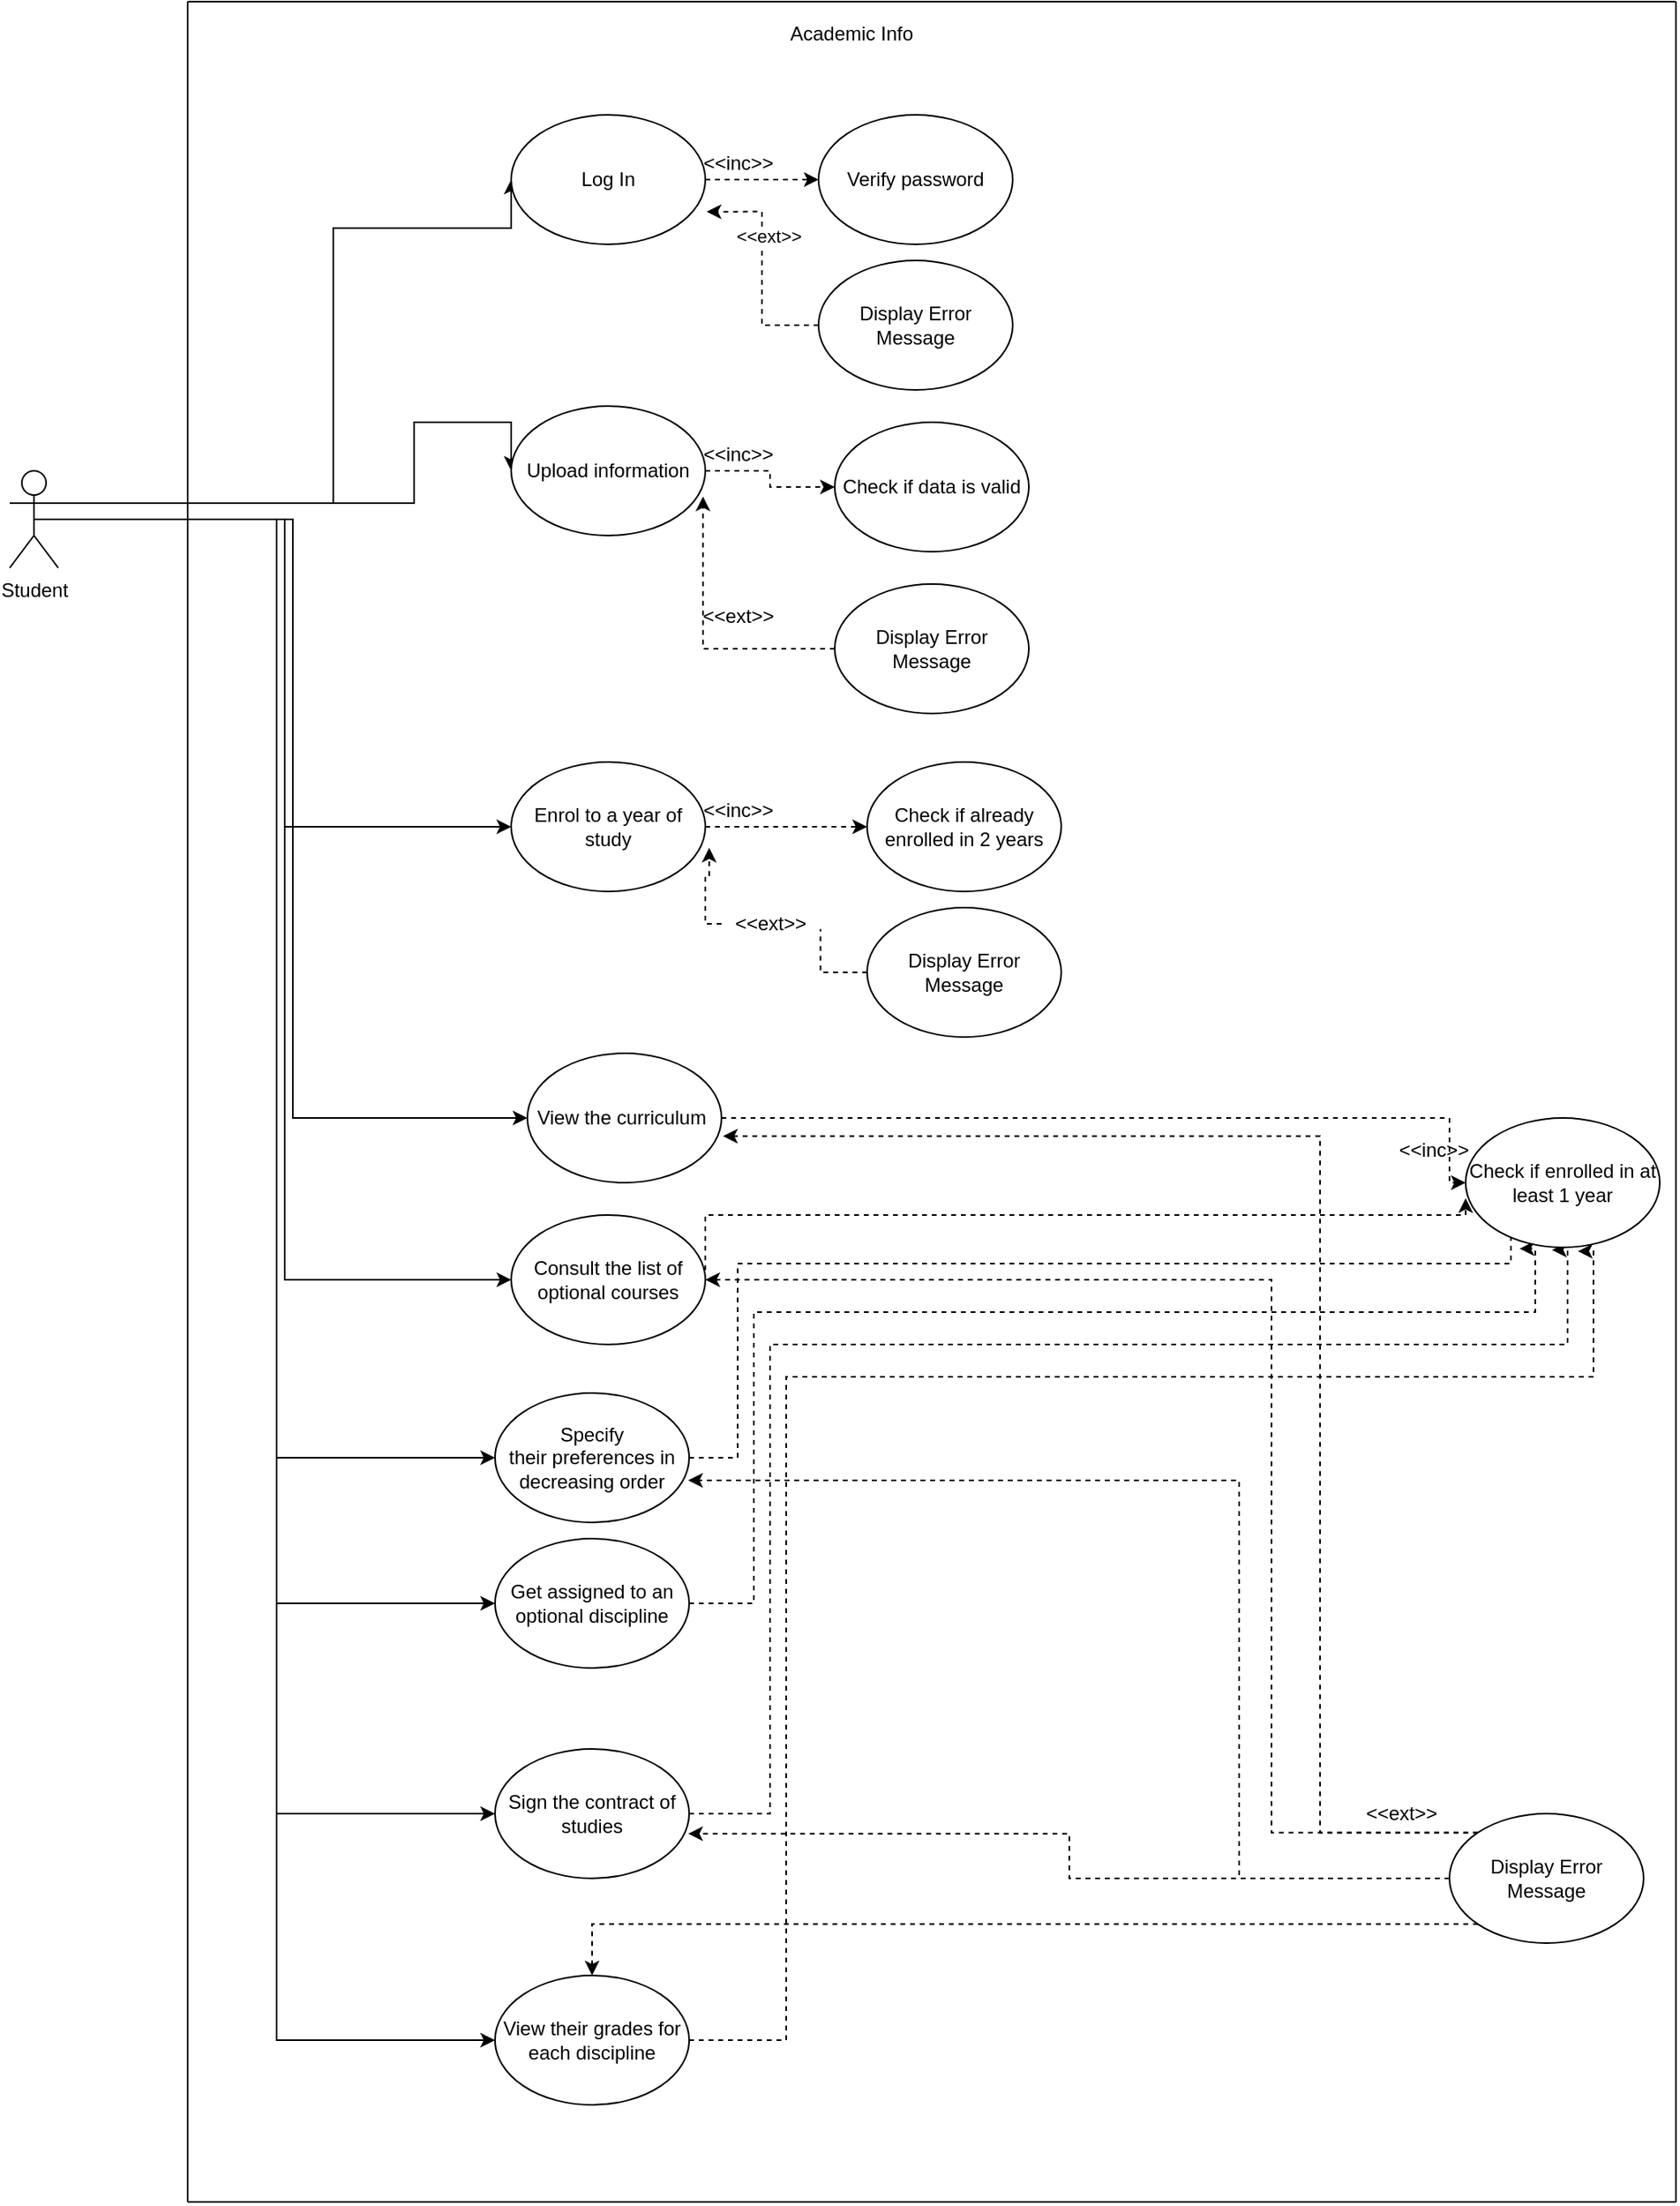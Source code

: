 <mxfile version="17.1.2" type="device"><diagram id="Ifw1mdcxxD01p3pMQ9GC" name="Page-1"><mxGraphModel dx="2424" dy="2060" grid="1" gridSize="10" guides="1" tooltips="1" connect="1" arrows="1" fold="1" page="1" pageScale="1" pageWidth="827" pageHeight="1169" math="0" shadow="0"><root><mxCell id="0"/><mxCell id="1" parent="0"/><mxCell id="pfWZykfjwaoLypPJ-LVU-12" style="edgeStyle=orthogonalEdgeStyle;rounded=0;orthogonalLoop=1;jettySize=auto;html=1;exitX=0.5;exitY=0.5;exitDx=0;exitDy=0;exitPerimeter=0;entryX=0;entryY=0.5;entryDx=0;entryDy=0;" parent="1" source="pfWZykfjwaoLypPJ-LVU-1" target="pfWZykfjwaoLypPJ-LVU-11" edge="1"><mxGeometry relative="1" as="geometry"><Array as="points"><mxPoint x="-30" y="-290"/><mxPoint x="-30" y="-460"/></Array></mxGeometry></mxCell><mxCell id="pfWZykfjwaoLypPJ-LVU-14" style="edgeStyle=orthogonalEdgeStyle;rounded=0;orthogonalLoop=1;jettySize=auto;html=1;exitX=0.5;exitY=0.5;exitDx=0;exitDy=0;exitPerimeter=0;entryX=0;entryY=0.5;entryDx=0;entryDy=0;" parent="1" source="pfWZykfjwaoLypPJ-LVU-1" target="pfWZykfjwaoLypPJ-LVU-13" edge="1"><mxGeometry relative="1" as="geometry"/></mxCell><mxCell id="pfWZykfjwaoLypPJ-LVU-16" style="edgeStyle=orthogonalEdgeStyle;rounded=0;orthogonalLoop=1;jettySize=auto;html=1;exitX=0.5;exitY=0.5;exitDx=0;exitDy=0;exitPerimeter=0;entryX=0;entryY=0.5;entryDx=0;entryDy=0;" parent="1" source="pfWZykfjwaoLypPJ-LVU-1" target="pfWZykfjwaoLypPJ-LVU-15" edge="1"><mxGeometry relative="1" as="geometry"><Array as="points"><mxPoint x="20" y="-290"/><mxPoint x="20" y="-340"/></Array></mxGeometry></mxCell><mxCell id="pfWZykfjwaoLypPJ-LVU-18" style="edgeStyle=orthogonalEdgeStyle;rounded=0;orthogonalLoop=1;jettySize=auto;html=1;exitX=0.5;exitY=0.5;exitDx=0;exitDy=0;exitPerimeter=0;entryX=0;entryY=0.5;entryDx=0;entryDy=0;" parent="1" source="pfWZykfjwaoLypPJ-LVU-1" target="pfWZykfjwaoLypPJ-LVU-17" edge="1"><mxGeometry relative="1" as="geometry"/></mxCell><mxCell id="pfWZykfjwaoLypPJ-LVU-20" style="edgeStyle=orthogonalEdgeStyle;rounded=0;orthogonalLoop=1;jettySize=auto;html=1;exitX=0.5;exitY=0.5;exitDx=0;exitDy=0;exitPerimeter=0;entryX=0;entryY=0.5;entryDx=0;entryDy=0;" parent="1" source="pfWZykfjwaoLypPJ-LVU-1" target="pfWZykfjwaoLypPJ-LVU-19" edge="1"><mxGeometry relative="1" as="geometry"/></mxCell><mxCell id="pfWZykfjwaoLypPJ-LVU-22" style="edgeStyle=orthogonalEdgeStyle;rounded=0;orthogonalLoop=1;jettySize=auto;html=1;exitX=0.5;exitY=0.5;exitDx=0;exitDy=0;exitPerimeter=0;entryX=0;entryY=0.5;entryDx=0;entryDy=0;" parent="1" source="pfWZykfjwaoLypPJ-LVU-1" target="pfWZykfjwaoLypPJ-LVU-21" edge="1"><mxGeometry relative="1" as="geometry"/></mxCell><mxCell id="pfWZykfjwaoLypPJ-LVU-24" style="edgeStyle=orthogonalEdgeStyle;rounded=0;orthogonalLoop=1;jettySize=auto;html=1;exitX=0.5;exitY=0.5;exitDx=0;exitDy=0;exitPerimeter=0;entryX=0;entryY=0.5;entryDx=0;entryDy=0;" parent="1" source="pfWZykfjwaoLypPJ-LVU-1" target="pfWZykfjwaoLypPJ-LVU-23" edge="1"><mxGeometry relative="1" as="geometry"/></mxCell><mxCell id="pfWZykfjwaoLypPJ-LVU-26" style="edgeStyle=orthogonalEdgeStyle;rounded=0;orthogonalLoop=1;jettySize=auto;html=1;exitX=0.5;exitY=0.5;exitDx=0;exitDy=0;exitPerimeter=0;entryX=0;entryY=0.5;entryDx=0;entryDy=0;" parent="1" source="pfWZykfjwaoLypPJ-LVU-1" target="pfWZykfjwaoLypPJ-LVU-25" edge="1"><mxGeometry relative="1" as="geometry"/></mxCell><mxCell id="pfWZykfjwaoLypPJ-LVU-28" style="edgeStyle=orthogonalEdgeStyle;rounded=0;orthogonalLoop=1;jettySize=auto;html=1;exitX=0.5;exitY=0.5;exitDx=0;exitDy=0;exitPerimeter=0;entryX=0;entryY=0.5;entryDx=0;entryDy=0;" parent="1" source="pfWZykfjwaoLypPJ-LVU-1" target="pfWZykfjwaoLypPJ-LVU-27" edge="1"><mxGeometry relative="1" as="geometry"/></mxCell><mxCell id="pfWZykfjwaoLypPJ-LVU-1" value="Student" style="shape=umlActor;verticalLabelPosition=bottom;verticalAlign=top;html=1;outlineConnect=0;" parent="1" vertex="1"><mxGeometry x="-230" y="-310" width="30" height="60" as="geometry"/></mxCell><mxCell id="pfWZykfjwaoLypPJ-LVU-30" style="edgeStyle=orthogonalEdgeStyle;rounded=0;orthogonalLoop=1;jettySize=auto;html=1;exitX=1;exitY=0.5;exitDx=0;exitDy=0;entryX=0;entryY=0.5;entryDx=0;entryDy=0;dashed=1;" parent="1" source="pfWZykfjwaoLypPJ-LVU-11" target="pfWZykfjwaoLypPJ-LVU-29" edge="1"><mxGeometry relative="1" as="geometry"/></mxCell><mxCell id="pfWZykfjwaoLypPJ-LVU-11" value="Log In" style="ellipse;whiteSpace=wrap;html=1;" parent="1" vertex="1"><mxGeometry x="80" y="-530" width="120" height="80" as="geometry"/></mxCell><mxCell id="pfWZykfjwaoLypPJ-LVU-44" style="edgeStyle=orthogonalEdgeStyle;rounded=0;orthogonalLoop=1;jettySize=auto;html=1;exitX=1;exitY=0.5;exitDx=0;exitDy=0;entryX=0;entryY=0.5;entryDx=0;entryDy=0;dashed=1;" parent="1" source="pfWZykfjwaoLypPJ-LVU-13" target="pfWZykfjwaoLypPJ-LVU-42" edge="1"><mxGeometry relative="1" as="geometry"/></mxCell><mxCell id="pfWZykfjwaoLypPJ-LVU-13" value="Enrol to a year of study" style="ellipse;whiteSpace=wrap;html=1;" parent="1" vertex="1"><mxGeometry x="80" y="-130" width="120" height="80" as="geometry"/></mxCell><mxCell id="pfWZykfjwaoLypPJ-LVU-37" style="edgeStyle=orthogonalEdgeStyle;rounded=0;orthogonalLoop=1;jettySize=auto;html=1;exitX=1;exitY=0.5;exitDx=0;exitDy=0;entryX=0;entryY=0.5;entryDx=0;entryDy=0;dashed=1;" parent="1" source="pfWZykfjwaoLypPJ-LVU-15" target="pfWZykfjwaoLypPJ-LVU-36" edge="1"><mxGeometry relative="1" as="geometry"/></mxCell><mxCell id="pfWZykfjwaoLypPJ-LVU-15" value="Upload information" style="ellipse;whiteSpace=wrap;html=1;" parent="1" vertex="1"><mxGeometry x="80" y="-350" width="120" height="80" as="geometry"/></mxCell><mxCell id="V_DAbcqPA9rKKdh40VSJ-1" style="edgeStyle=orthogonalEdgeStyle;rounded=0;orthogonalLoop=1;jettySize=auto;html=1;exitX=1;exitY=0.5;exitDx=0;exitDy=0;entryX=0;entryY=0.5;entryDx=0;entryDy=0;dashed=1;" edge="1" parent="1" source="pfWZykfjwaoLypPJ-LVU-17" target="pfWZykfjwaoLypPJ-LVU-49"><mxGeometry relative="1" as="geometry"><Array as="points"><mxPoint x="660" y="90"/><mxPoint x="660" y="130"/></Array></mxGeometry></mxCell><mxCell id="pfWZykfjwaoLypPJ-LVU-17" value="View the curriculum&amp;nbsp;" style="ellipse;whiteSpace=wrap;html=1;" parent="1" vertex="1"><mxGeometry x="90" y="50" width="120" height="80" as="geometry"/></mxCell><mxCell id="V_DAbcqPA9rKKdh40VSJ-2" style="edgeStyle=orthogonalEdgeStyle;rounded=0;orthogonalLoop=1;jettySize=auto;html=1;exitX=1;exitY=0.5;exitDx=0;exitDy=0;entryX=-0.002;entryY=0.62;entryDx=0;entryDy=0;entryPerimeter=0;dashed=1;" edge="1" parent="1" source="pfWZykfjwaoLypPJ-LVU-19" target="pfWZykfjwaoLypPJ-LVU-49"><mxGeometry relative="1" as="geometry"><Array as="points"><mxPoint x="200" y="150"/><mxPoint x="670" y="150"/><mxPoint x="670" y="140"/></Array></mxGeometry></mxCell><mxCell id="pfWZykfjwaoLypPJ-LVU-19" value="Consult the list of optional courses" style="ellipse;whiteSpace=wrap;html=1;" parent="1" vertex="1"><mxGeometry x="80" y="150" width="120" height="80" as="geometry"/></mxCell><mxCell id="V_DAbcqPA9rKKdh40VSJ-3" style="edgeStyle=orthogonalEdgeStyle;rounded=0;orthogonalLoop=1;jettySize=auto;html=1;exitX=1;exitY=0.5;exitDx=0;exitDy=0;dashed=1;entryX=0;entryY=1;entryDx=0;entryDy=0;" edge="1" parent="1" source="pfWZykfjwaoLypPJ-LVU-21" target="pfWZykfjwaoLypPJ-LVU-49"><mxGeometry relative="1" as="geometry"><Array as="points"><mxPoint x="220" y="300"/><mxPoint x="220" y="180"/><mxPoint x="698" y="180"/></Array></mxGeometry></mxCell><mxCell id="pfWZykfjwaoLypPJ-LVU-21" value="Specify &lt;br/&gt;their preferences in decreasing order" style="ellipse;whiteSpace=wrap;html=1;" parent="1" vertex="1"><mxGeometry x="70" y="260" width="120" height="80" as="geometry"/></mxCell><mxCell id="V_DAbcqPA9rKKdh40VSJ-4" style="edgeStyle=orthogonalEdgeStyle;rounded=0;orthogonalLoop=1;jettySize=auto;html=1;exitX=1;exitY=0.5;exitDx=0;exitDy=0;entryX=0.278;entryY=1.01;entryDx=0;entryDy=0;entryPerimeter=0;dashed=1;" edge="1" parent="1" source="pfWZykfjwaoLypPJ-LVU-23" target="pfWZykfjwaoLypPJ-LVU-49"><mxGeometry relative="1" as="geometry"><Array as="points"><mxPoint x="230" y="390"/><mxPoint x="230" y="210"/><mxPoint x="713" y="210"/></Array></mxGeometry></mxCell><mxCell id="pfWZykfjwaoLypPJ-LVU-23" value="Get assigned to an optional discipline" style="ellipse;whiteSpace=wrap;html=1;" parent="1" vertex="1"><mxGeometry x="70" y="350" width="120" height="80" as="geometry"/></mxCell><mxCell id="V_DAbcqPA9rKKdh40VSJ-5" style="edgeStyle=orthogonalEdgeStyle;rounded=0;orthogonalLoop=1;jettySize=auto;html=1;exitX=1;exitY=0.5;exitDx=0;exitDy=0;entryX=0.445;entryY=1.02;entryDx=0;entryDy=0;entryPerimeter=0;dashed=1;" edge="1" parent="1" source="pfWZykfjwaoLypPJ-LVU-25" target="pfWZykfjwaoLypPJ-LVU-49"><mxGeometry relative="1" as="geometry"><Array as="points"><mxPoint x="240" y="520"/><mxPoint x="240" y="230"/><mxPoint x="733" y="230"/></Array></mxGeometry></mxCell><mxCell id="pfWZykfjwaoLypPJ-LVU-25" value="Sign the contract of studies" style="ellipse;whiteSpace=wrap;html=1;" parent="1" vertex="1"><mxGeometry x="70" y="480" width="120" height="80" as="geometry"/></mxCell><mxCell id="V_DAbcqPA9rKKdh40VSJ-6" style="edgeStyle=orthogonalEdgeStyle;rounded=0;orthogonalLoop=1;jettySize=auto;html=1;exitX=1;exitY=0.5;exitDx=0;exitDy=0;entryX=0.578;entryY=1.03;entryDx=0;entryDy=0;entryPerimeter=0;dashed=1;" edge="1" parent="1" source="pfWZykfjwaoLypPJ-LVU-27" target="pfWZykfjwaoLypPJ-LVU-49"><mxGeometry relative="1" as="geometry"><Array as="points"><mxPoint x="250" y="660"/><mxPoint x="250" y="250"/><mxPoint x="749" y="250"/></Array></mxGeometry></mxCell><mxCell id="pfWZykfjwaoLypPJ-LVU-27" value="View their grades for each discipline" style="ellipse;whiteSpace=wrap;html=1;" parent="1" vertex="1"><mxGeometry x="70" y="620" width="120" height="80" as="geometry"/></mxCell><mxCell id="pfWZykfjwaoLypPJ-LVU-29" value="Verify password" style="ellipse;whiteSpace=wrap;html=1;" parent="1" vertex="1"><mxGeometry x="270" y="-530" width="120" height="80" as="geometry"/></mxCell><mxCell id="pfWZykfjwaoLypPJ-LVU-34" style="edgeStyle=orthogonalEdgeStyle;rounded=0;orthogonalLoop=1;jettySize=auto;html=1;exitX=0;exitY=0.5;exitDx=0;exitDy=0;entryX=1.007;entryY=0.748;entryDx=0;entryDy=0;entryPerimeter=0;dashed=1;" parent="1" source="pfWZykfjwaoLypPJ-LVU-31" target="pfWZykfjwaoLypPJ-LVU-11" edge="1"><mxGeometry relative="1" as="geometry"/></mxCell><mxCell id="pfWZykfjwaoLypPJ-LVU-35" value="&amp;lt;&amp;lt;ext&amp;gt;&amp;gt;" style="edgeLabel;html=1;align=center;verticalAlign=middle;resizable=0;points=[];" parent="pfWZykfjwaoLypPJ-LVU-34" vertex="1" connectable="0"><mxGeometry x="0.28" y="-4" relative="1" as="geometry"><mxPoint y="-1" as="offset"/></mxGeometry></mxCell><mxCell id="pfWZykfjwaoLypPJ-LVU-31" value="Display Error Message" style="ellipse;whiteSpace=wrap;html=1;" parent="1" vertex="1"><mxGeometry x="270" y="-440" width="120" height="80" as="geometry"/></mxCell><mxCell id="pfWZykfjwaoLypPJ-LVU-32" value="&amp;lt;&amp;lt;inc&amp;gt;&amp;gt;" style="text;html=1;align=center;verticalAlign=middle;resizable=0;points=[];autosize=1;strokeColor=none;fillColor=none;" parent="1" vertex="1"><mxGeometry x="190" y="-510" width="60" height="20" as="geometry"/></mxCell><mxCell id="pfWZykfjwaoLypPJ-LVU-36" value="Check if data is valid" style="ellipse;whiteSpace=wrap;html=1;" parent="1" vertex="1"><mxGeometry x="280" y="-340" width="120" height="80" as="geometry"/></mxCell><mxCell id="pfWZykfjwaoLypPJ-LVU-38" value="&amp;lt;&amp;lt;inc&amp;gt;&amp;gt;" style="text;html=1;align=center;verticalAlign=middle;resizable=0;points=[];autosize=1;strokeColor=none;fillColor=none;" parent="1" vertex="1"><mxGeometry x="190" y="-330" width="60" height="20" as="geometry"/></mxCell><mxCell id="pfWZykfjwaoLypPJ-LVU-40" style="edgeStyle=orthogonalEdgeStyle;rounded=0;orthogonalLoop=1;jettySize=auto;html=1;exitX=0;exitY=0.5;exitDx=0;exitDy=0;entryX=0.988;entryY=0.698;entryDx=0;entryDy=0;entryPerimeter=0;dashed=1;" parent="1" source="pfWZykfjwaoLypPJ-LVU-39" target="pfWZykfjwaoLypPJ-LVU-15" edge="1"><mxGeometry relative="1" as="geometry"/></mxCell><mxCell id="pfWZykfjwaoLypPJ-LVU-39" value="Display Error Message" style="ellipse;whiteSpace=wrap;html=1;" parent="1" vertex="1"><mxGeometry x="280" y="-240" width="120" height="80" as="geometry"/></mxCell><mxCell id="pfWZykfjwaoLypPJ-LVU-41" value="&amp;lt;&amp;lt;ext&amp;gt;&amp;gt;" style="text;html=1;align=center;verticalAlign=middle;resizable=0;points=[];autosize=1;strokeColor=none;fillColor=none;" parent="1" vertex="1"><mxGeometry x="190" y="-230" width="60" height="20" as="geometry"/></mxCell><mxCell id="pfWZykfjwaoLypPJ-LVU-42" value="Check if already enrolled in 2 years" style="ellipse;whiteSpace=wrap;html=1;" parent="1" vertex="1"><mxGeometry x="300" y="-130" width="120" height="80" as="geometry"/></mxCell><mxCell id="pfWZykfjwaoLypPJ-LVU-46" style="edgeStyle=orthogonalEdgeStyle;rounded=0;orthogonalLoop=1;jettySize=auto;html=1;exitX=0;exitY=0.5;exitDx=0;exitDy=0;entryX=1.02;entryY=0.662;entryDx=0;entryDy=0;entryPerimeter=0;dashed=1;startArrow=none;" parent="1" source="pfWZykfjwaoLypPJ-LVU-47" target="pfWZykfjwaoLypPJ-LVU-13" edge="1"><mxGeometry relative="1" as="geometry"><Array as="points"><mxPoint x="200" y="-30"/><mxPoint x="200" y="-60"/><mxPoint x="202" y="-60"/></Array></mxGeometry></mxCell><mxCell id="pfWZykfjwaoLypPJ-LVU-43" value="Display Error Message" style="ellipse;whiteSpace=wrap;html=1;" parent="1" vertex="1"><mxGeometry x="300" y="-40" width="120" height="80" as="geometry"/></mxCell><mxCell id="pfWZykfjwaoLypPJ-LVU-45" value="&amp;lt;&amp;lt;inc&amp;gt;&amp;gt;" style="text;html=1;align=center;verticalAlign=middle;resizable=0;points=[];autosize=1;strokeColor=none;fillColor=none;" parent="1" vertex="1"><mxGeometry x="190" y="-110" width="60" height="20" as="geometry"/></mxCell><mxCell id="pfWZykfjwaoLypPJ-LVU-47" value="&amp;lt;&amp;lt;ext&amp;gt;&amp;gt;" style="text;html=1;align=center;verticalAlign=middle;resizable=0;points=[];autosize=1;strokeColor=none;fillColor=none;" parent="1" vertex="1"><mxGeometry x="210" y="-40" width="60" height="20" as="geometry"/></mxCell><mxCell id="pfWZykfjwaoLypPJ-LVU-48" value="" style="edgeStyle=orthogonalEdgeStyle;rounded=0;orthogonalLoop=1;jettySize=auto;html=1;exitX=0;exitY=0.5;exitDx=0;exitDy=0;entryX=1.02;entryY=0.662;entryDx=0;entryDy=0;entryPerimeter=0;dashed=1;endArrow=none;" parent="1" source="pfWZykfjwaoLypPJ-LVU-43" target="pfWZykfjwaoLypPJ-LVU-47" edge="1"><mxGeometry relative="1" as="geometry"><mxPoint x="300.0" as="sourcePoint"/><mxPoint x="202.4" y="-77.04" as="targetPoint"/></mxGeometry></mxCell><mxCell id="pfWZykfjwaoLypPJ-LVU-49" value="Check if enrolled in at least 1 year" style="ellipse;whiteSpace=wrap;html=1;" parent="1" vertex="1"><mxGeometry x="670" y="90" width="120" height="80" as="geometry"/></mxCell><mxCell id="V_DAbcqPA9rKKdh40VSJ-11" style="edgeStyle=orthogonalEdgeStyle;rounded=0;orthogonalLoop=1;jettySize=auto;html=1;exitX=0;exitY=0;exitDx=0;exitDy=0;entryX=1.008;entryY=0.64;entryDx=0;entryDy=0;entryPerimeter=0;dashed=1;" edge="1" parent="1" source="pfWZykfjwaoLypPJ-LVU-50" target="pfWZykfjwaoLypPJ-LVU-17"><mxGeometry relative="1" as="geometry"><Array as="points"><mxPoint x="580" y="532"/><mxPoint x="580" y="101"/></Array></mxGeometry></mxCell><mxCell id="V_DAbcqPA9rKKdh40VSJ-13" style="edgeStyle=orthogonalEdgeStyle;rounded=0;orthogonalLoop=1;jettySize=auto;html=1;exitX=0;exitY=0;exitDx=0;exitDy=0;entryX=1;entryY=0.5;entryDx=0;entryDy=0;dashed=1;" edge="1" parent="1" source="pfWZykfjwaoLypPJ-LVU-50" target="pfWZykfjwaoLypPJ-LVU-19"><mxGeometry relative="1" as="geometry"><Array as="points"><mxPoint x="550" y="532"/><mxPoint x="550" y="190"/></Array></mxGeometry></mxCell><mxCell id="V_DAbcqPA9rKKdh40VSJ-14" style="edgeStyle=orthogonalEdgeStyle;rounded=0;orthogonalLoop=1;jettySize=auto;html=1;exitX=0;exitY=0.5;exitDx=0;exitDy=0;entryX=0.995;entryY=0.675;entryDx=0;entryDy=0;entryPerimeter=0;dashed=1;" edge="1" parent="1" source="pfWZykfjwaoLypPJ-LVU-50" target="pfWZykfjwaoLypPJ-LVU-21"><mxGeometry relative="1" as="geometry"><Array as="points"><mxPoint x="530" y="560"/><mxPoint x="530" y="314"/></Array></mxGeometry></mxCell><mxCell id="V_DAbcqPA9rKKdh40VSJ-16" style="edgeStyle=orthogonalEdgeStyle;rounded=0;orthogonalLoop=1;jettySize=auto;html=1;exitX=0;exitY=0.5;exitDx=0;exitDy=0;dashed=1;entryX=0.995;entryY=0.655;entryDx=0;entryDy=0;entryPerimeter=0;" edge="1" parent="1" source="pfWZykfjwaoLypPJ-LVU-50" target="pfWZykfjwaoLypPJ-LVU-25"><mxGeometry relative="1" as="geometry"><mxPoint x="200" y="540" as="targetPoint"/></mxGeometry></mxCell><mxCell id="V_DAbcqPA9rKKdh40VSJ-17" style="edgeStyle=orthogonalEdgeStyle;rounded=0;orthogonalLoop=1;jettySize=auto;html=1;exitX=0;exitY=1;exitDx=0;exitDy=0;dashed=1;" edge="1" parent="1" source="pfWZykfjwaoLypPJ-LVU-50" target="pfWZykfjwaoLypPJ-LVU-27"><mxGeometry relative="1" as="geometry"/></mxCell><mxCell id="pfWZykfjwaoLypPJ-LVU-50" value="Display Error Message" style="ellipse;whiteSpace=wrap;html=1;" parent="1" vertex="1"><mxGeometry x="660" y="520" width="120" height="80" as="geometry"/></mxCell><mxCell id="V_DAbcqPA9rKKdh40VSJ-7" value="&amp;lt;&amp;lt;inc&amp;gt;&amp;gt;" style="text;html=1;align=center;verticalAlign=middle;resizable=0;points=[];autosize=1;strokeColor=none;fillColor=none;" vertex="1" parent="1"><mxGeometry x="620" y="100" width="60" height="20" as="geometry"/></mxCell><mxCell id="V_DAbcqPA9rKKdh40VSJ-15" value="&amp;lt;&amp;lt;ext&amp;gt;&amp;gt;" style="text;html=1;align=center;verticalAlign=middle;resizable=0;points=[];autosize=1;strokeColor=none;fillColor=none;" vertex="1" parent="1"><mxGeometry x="600" y="510" width="60" height="20" as="geometry"/></mxCell><mxCell id="V_DAbcqPA9rKKdh40VSJ-22" value="" style="endArrow=none;html=1;rounded=0;" edge="1" parent="1"><mxGeometry width="50" height="50" relative="1" as="geometry"><mxPoint x="-120" y="-600" as="sourcePoint"/><mxPoint x="800" y="-600" as="targetPoint"/></mxGeometry></mxCell><mxCell id="V_DAbcqPA9rKKdh40VSJ-23" value="" style="endArrow=none;html=1;rounded=0;" edge="1" parent="1"><mxGeometry width="50" height="50" relative="1" as="geometry"><mxPoint x="-120" y="760" as="sourcePoint"/><mxPoint x="-120" y="-600" as="targetPoint"/></mxGeometry></mxCell><mxCell id="V_DAbcqPA9rKKdh40VSJ-24" value="" style="endArrow=none;html=1;rounded=0;" edge="1" parent="1"><mxGeometry width="50" height="50" relative="1" as="geometry"><mxPoint x="-120" y="760" as="sourcePoint"/><mxPoint x="800" y="760" as="targetPoint"/></mxGeometry></mxCell><mxCell id="V_DAbcqPA9rKKdh40VSJ-25" value="" style="endArrow=none;html=1;rounded=0;" edge="1" parent="1"><mxGeometry width="50" height="50" relative="1" as="geometry"><mxPoint x="800" y="760" as="sourcePoint"/><mxPoint x="800" y="-600" as="targetPoint"/></mxGeometry></mxCell><mxCell id="V_DAbcqPA9rKKdh40VSJ-26" value="Academic Info&lt;br&gt;" style="text;html=1;align=center;verticalAlign=middle;resizable=0;points=[];autosize=1;strokeColor=none;fillColor=none;" vertex="1" parent="1"><mxGeometry x="245" y="-590" width="90" height="20" as="geometry"/></mxCell></root></mxGraphModel></diagram></mxfile>